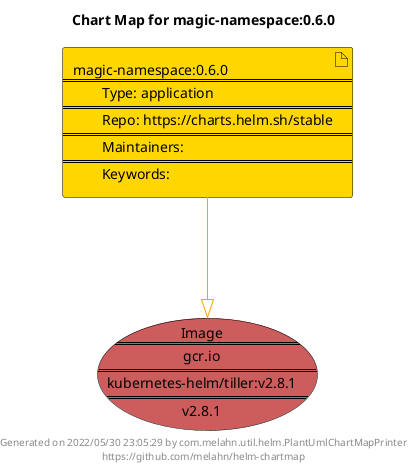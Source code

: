 @startuml
skinparam linetype ortho
skinparam backgroundColor white
skinparam usecaseBorderColor black
skinparam usecaseArrowColor LightSlateGray
skinparam artifactBorderColor black
skinparam artifactArrowColor LightSlateGray

title Chart Map for magic-namespace:0.6.0

'There is one referenced Helm Chart
artifact "magic-namespace:0.6.0\n====\n\tType: application\n====\n\tRepo: https://charts.helm.sh/stable\n====\n\tMaintainers: \n====\n\tKeywords: " as magic_namespace_0_6_0 #Gold

'There is one referenced Docker Image
usecase "Image\n====\ngcr.io\n====\nkubernetes-helm/tiller:v2.8.1\n====\nv2.8.1" as gcr_io_kubernetes_helm_tiller_v2_8_1 #IndianRed

'Chart Dependencies
magic_namespace_0_6_0--[#orange]-|>gcr_io_kubernetes_helm_tiller_v2_8_1

center footer Generated on 2022/05/30 23:05:29 by com.melahn.util.helm.PlantUmlChartMapPrinter\nhttps://github.com/melahn/helm-chartmap
@enduml
